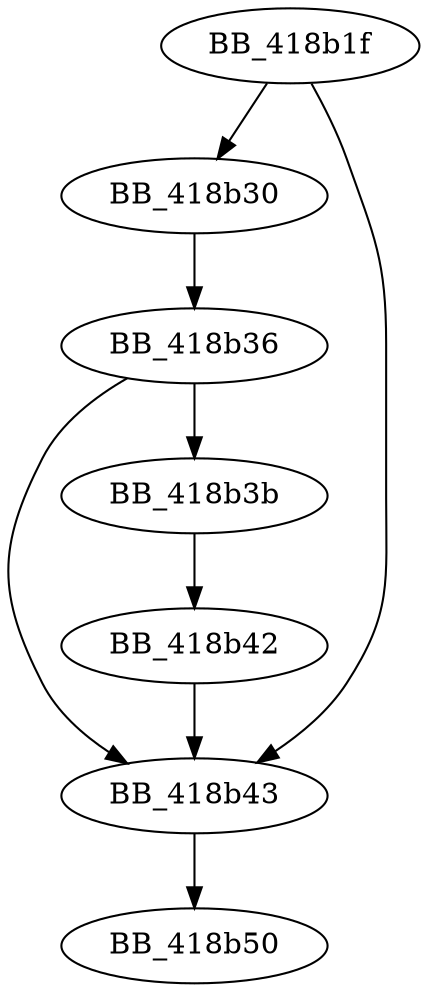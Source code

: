 DiGraph __lock{
BB_418b1f->BB_418b30
BB_418b1f->BB_418b43
BB_418b30->BB_418b36
BB_418b36->BB_418b3b
BB_418b36->BB_418b43
BB_418b3b->BB_418b42
BB_418b42->BB_418b43
BB_418b43->BB_418b50
}
